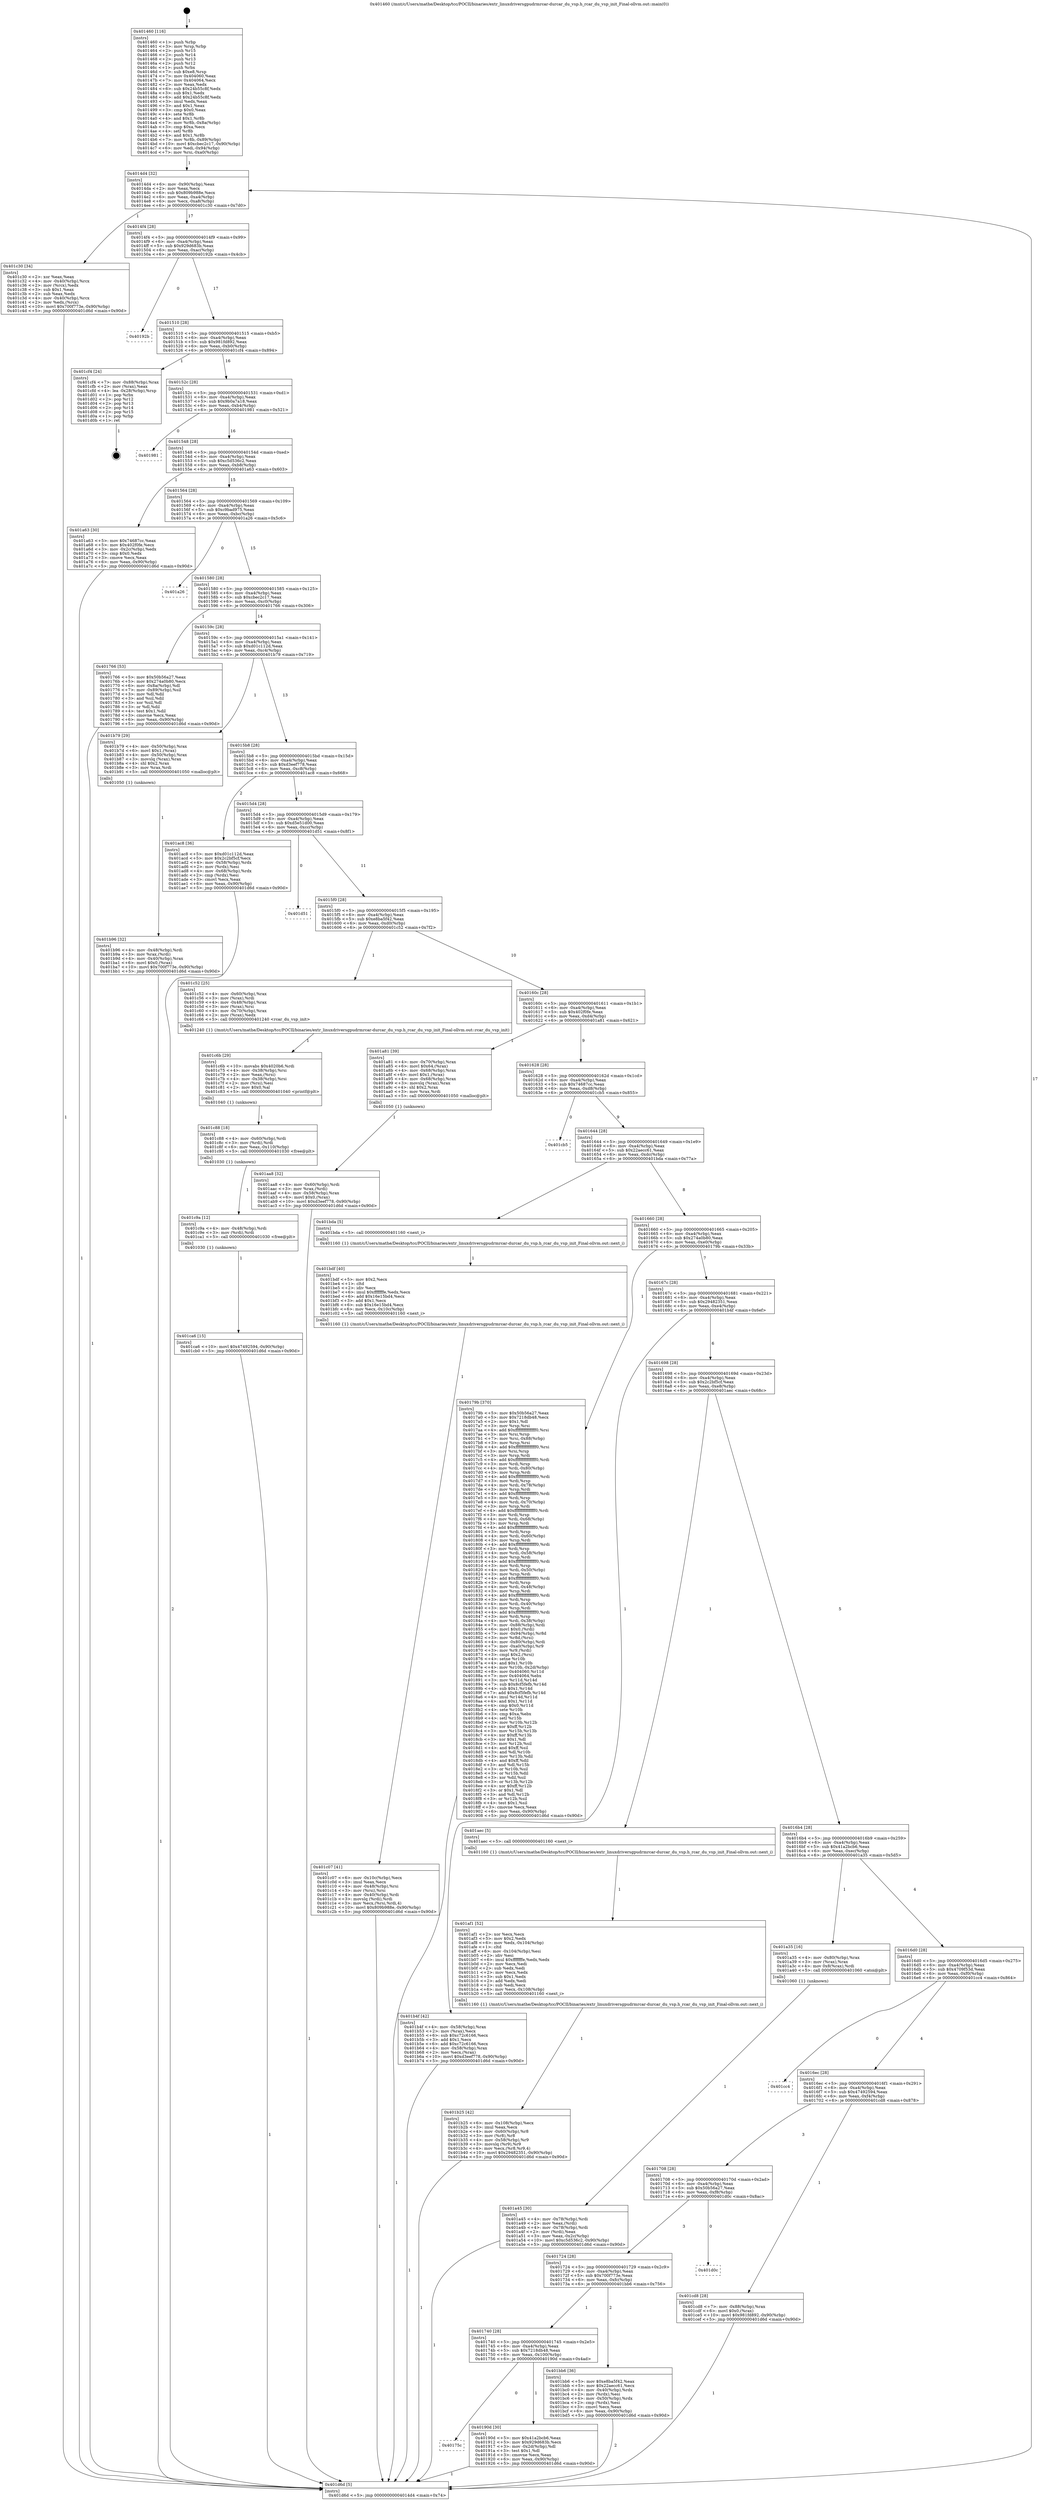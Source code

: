 digraph "0x401460" {
  label = "0x401460 (/mnt/c/Users/mathe/Desktop/tcc/POCII/binaries/extr_linuxdriversgpudrmrcar-durcar_du_vsp.h_rcar_du_vsp_init_Final-ollvm.out::main(0))"
  labelloc = "t"
  node[shape=record]

  Entry [label="",width=0.3,height=0.3,shape=circle,fillcolor=black,style=filled]
  "0x4014d4" [label="{
     0x4014d4 [32]\l
     | [instrs]\l
     &nbsp;&nbsp;0x4014d4 \<+6\>: mov -0x90(%rbp),%eax\l
     &nbsp;&nbsp;0x4014da \<+2\>: mov %eax,%ecx\l
     &nbsp;&nbsp;0x4014dc \<+6\>: sub $0x809b988e,%ecx\l
     &nbsp;&nbsp;0x4014e2 \<+6\>: mov %eax,-0xa4(%rbp)\l
     &nbsp;&nbsp;0x4014e8 \<+6\>: mov %ecx,-0xa8(%rbp)\l
     &nbsp;&nbsp;0x4014ee \<+6\>: je 0000000000401c30 \<main+0x7d0\>\l
  }"]
  "0x401c30" [label="{
     0x401c30 [34]\l
     | [instrs]\l
     &nbsp;&nbsp;0x401c30 \<+2\>: xor %eax,%eax\l
     &nbsp;&nbsp;0x401c32 \<+4\>: mov -0x40(%rbp),%rcx\l
     &nbsp;&nbsp;0x401c36 \<+2\>: mov (%rcx),%edx\l
     &nbsp;&nbsp;0x401c38 \<+3\>: sub $0x1,%eax\l
     &nbsp;&nbsp;0x401c3b \<+2\>: sub %eax,%edx\l
     &nbsp;&nbsp;0x401c3d \<+4\>: mov -0x40(%rbp),%rcx\l
     &nbsp;&nbsp;0x401c41 \<+2\>: mov %edx,(%rcx)\l
     &nbsp;&nbsp;0x401c43 \<+10\>: movl $0x700f773e,-0x90(%rbp)\l
     &nbsp;&nbsp;0x401c4d \<+5\>: jmp 0000000000401d6d \<main+0x90d\>\l
  }"]
  "0x4014f4" [label="{
     0x4014f4 [28]\l
     | [instrs]\l
     &nbsp;&nbsp;0x4014f4 \<+5\>: jmp 00000000004014f9 \<main+0x99\>\l
     &nbsp;&nbsp;0x4014f9 \<+6\>: mov -0xa4(%rbp),%eax\l
     &nbsp;&nbsp;0x4014ff \<+5\>: sub $0x929d683b,%eax\l
     &nbsp;&nbsp;0x401504 \<+6\>: mov %eax,-0xac(%rbp)\l
     &nbsp;&nbsp;0x40150a \<+6\>: je 000000000040192b \<main+0x4cb\>\l
  }"]
  Exit [label="",width=0.3,height=0.3,shape=circle,fillcolor=black,style=filled,peripheries=2]
  "0x40192b" [label="{
     0x40192b\l
  }", style=dashed]
  "0x401510" [label="{
     0x401510 [28]\l
     | [instrs]\l
     &nbsp;&nbsp;0x401510 \<+5\>: jmp 0000000000401515 \<main+0xb5\>\l
     &nbsp;&nbsp;0x401515 \<+6\>: mov -0xa4(%rbp),%eax\l
     &nbsp;&nbsp;0x40151b \<+5\>: sub $0x981fd892,%eax\l
     &nbsp;&nbsp;0x401520 \<+6\>: mov %eax,-0xb0(%rbp)\l
     &nbsp;&nbsp;0x401526 \<+6\>: je 0000000000401cf4 \<main+0x894\>\l
  }"]
  "0x401ca6" [label="{
     0x401ca6 [15]\l
     | [instrs]\l
     &nbsp;&nbsp;0x401ca6 \<+10\>: movl $0x47492594,-0x90(%rbp)\l
     &nbsp;&nbsp;0x401cb0 \<+5\>: jmp 0000000000401d6d \<main+0x90d\>\l
  }"]
  "0x401cf4" [label="{
     0x401cf4 [24]\l
     | [instrs]\l
     &nbsp;&nbsp;0x401cf4 \<+7\>: mov -0x88(%rbp),%rax\l
     &nbsp;&nbsp;0x401cfb \<+2\>: mov (%rax),%eax\l
     &nbsp;&nbsp;0x401cfd \<+4\>: lea -0x28(%rbp),%rsp\l
     &nbsp;&nbsp;0x401d01 \<+1\>: pop %rbx\l
     &nbsp;&nbsp;0x401d02 \<+2\>: pop %r12\l
     &nbsp;&nbsp;0x401d04 \<+2\>: pop %r13\l
     &nbsp;&nbsp;0x401d06 \<+2\>: pop %r14\l
     &nbsp;&nbsp;0x401d08 \<+2\>: pop %r15\l
     &nbsp;&nbsp;0x401d0a \<+1\>: pop %rbp\l
     &nbsp;&nbsp;0x401d0b \<+1\>: ret\l
  }"]
  "0x40152c" [label="{
     0x40152c [28]\l
     | [instrs]\l
     &nbsp;&nbsp;0x40152c \<+5\>: jmp 0000000000401531 \<main+0xd1\>\l
     &nbsp;&nbsp;0x401531 \<+6\>: mov -0xa4(%rbp),%eax\l
     &nbsp;&nbsp;0x401537 \<+5\>: sub $0x9b0a7a18,%eax\l
     &nbsp;&nbsp;0x40153c \<+6\>: mov %eax,-0xb4(%rbp)\l
     &nbsp;&nbsp;0x401542 \<+6\>: je 0000000000401981 \<main+0x521\>\l
  }"]
  "0x401c9a" [label="{
     0x401c9a [12]\l
     | [instrs]\l
     &nbsp;&nbsp;0x401c9a \<+4\>: mov -0x48(%rbp),%rdi\l
     &nbsp;&nbsp;0x401c9e \<+3\>: mov (%rdi),%rdi\l
     &nbsp;&nbsp;0x401ca1 \<+5\>: call 0000000000401030 \<free@plt\>\l
     | [calls]\l
     &nbsp;&nbsp;0x401030 \{1\} (unknown)\l
  }"]
  "0x401981" [label="{
     0x401981\l
  }", style=dashed]
  "0x401548" [label="{
     0x401548 [28]\l
     | [instrs]\l
     &nbsp;&nbsp;0x401548 \<+5\>: jmp 000000000040154d \<main+0xed\>\l
     &nbsp;&nbsp;0x40154d \<+6\>: mov -0xa4(%rbp),%eax\l
     &nbsp;&nbsp;0x401553 \<+5\>: sub $0xc5d536c2,%eax\l
     &nbsp;&nbsp;0x401558 \<+6\>: mov %eax,-0xb8(%rbp)\l
     &nbsp;&nbsp;0x40155e \<+6\>: je 0000000000401a63 \<main+0x603\>\l
  }"]
  "0x401c88" [label="{
     0x401c88 [18]\l
     | [instrs]\l
     &nbsp;&nbsp;0x401c88 \<+4\>: mov -0x60(%rbp),%rdi\l
     &nbsp;&nbsp;0x401c8c \<+3\>: mov (%rdi),%rdi\l
     &nbsp;&nbsp;0x401c8f \<+6\>: mov %eax,-0x110(%rbp)\l
     &nbsp;&nbsp;0x401c95 \<+5\>: call 0000000000401030 \<free@plt\>\l
     | [calls]\l
     &nbsp;&nbsp;0x401030 \{1\} (unknown)\l
  }"]
  "0x401a63" [label="{
     0x401a63 [30]\l
     | [instrs]\l
     &nbsp;&nbsp;0x401a63 \<+5\>: mov $0x74687cc,%eax\l
     &nbsp;&nbsp;0x401a68 \<+5\>: mov $0x402f0fe,%ecx\l
     &nbsp;&nbsp;0x401a6d \<+3\>: mov -0x2c(%rbp),%edx\l
     &nbsp;&nbsp;0x401a70 \<+3\>: cmp $0x0,%edx\l
     &nbsp;&nbsp;0x401a73 \<+3\>: cmove %ecx,%eax\l
     &nbsp;&nbsp;0x401a76 \<+6\>: mov %eax,-0x90(%rbp)\l
     &nbsp;&nbsp;0x401a7c \<+5\>: jmp 0000000000401d6d \<main+0x90d\>\l
  }"]
  "0x401564" [label="{
     0x401564 [28]\l
     | [instrs]\l
     &nbsp;&nbsp;0x401564 \<+5\>: jmp 0000000000401569 \<main+0x109\>\l
     &nbsp;&nbsp;0x401569 \<+6\>: mov -0xa4(%rbp),%eax\l
     &nbsp;&nbsp;0x40156f \<+5\>: sub $0xc9bad975,%eax\l
     &nbsp;&nbsp;0x401574 \<+6\>: mov %eax,-0xbc(%rbp)\l
     &nbsp;&nbsp;0x40157a \<+6\>: je 0000000000401a26 \<main+0x5c6\>\l
  }"]
  "0x401c6b" [label="{
     0x401c6b [29]\l
     | [instrs]\l
     &nbsp;&nbsp;0x401c6b \<+10\>: movabs $0x4020b6,%rdi\l
     &nbsp;&nbsp;0x401c75 \<+4\>: mov -0x38(%rbp),%rsi\l
     &nbsp;&nbsp;0x401c79 \<+2\>: mov %eax,(%rsi)\l
     &nbsp;&nbsp;0x401c7b \<+4\>: mov -0x38(%rbp),%rsi\l
     &nbsp;&nbsp;0x401c7f \<+2\>: mov (%rsi),%esi\l
     &nbsp;&nbsp;0x401c81 \<+2\>: mov $0x0,%al\l
     &nbsp;&nbsp;0x401c83 \<+5\>: call 0000000000401040 \<printf@plt\>\l
     | [calls]\l
     &nbsp;&nbsp;0x401040 \{1\} (unknown)\l
  }"]
  "0x401a26" [label="{
     0x401a26\l
  }", style=dashed]
  "0x401580" [label="{
     0x401580 [28]\l
     | [instrs]\l
     &nbsp;&nbsp;0x401580 \<+5\>: jmp 0000000000401585 \<main+0x125\>\l
     &nbsp;&nbsp;0x401585 \<+6\>: mov -0xa4(%rbp),%eax\l
     &nbsp;&nbsp;0x40158b \<+5\>: sub $0xcbec2c17,%eax\l
     &nbsp;&nbsp;0x401590 \<+6\>: mov %eax,-0xc0(%rbp)\l
     &nbsp;&nbsp;0x401596 \<+6\>: je 0000000000401766 \<main+0x306\>\l
  }"]
  "0x401c07" [label="{
     0x401c07 [41]\l
     | [instrs]\l
     &nbsp;&nbsp;0x401c07 \<+6\>: mov -0x10c(%rbp),%ecx\l
     &nbsp;&nbsp;0x401c0d \<+3\>: imul %eax,%ecx\l
     &nbsp;&nbsp;0x401c10 \<+4\>: mov -0x48(%rbp),%rsi\l
     &nbsp;&nbsp;0x401c14 \<+3\>: mov (%rsi),%rsi\l
     &nbsp;&nbsp;0x401c17 \<+4\>: mov -0x40(%rbp),%rdi\l
     &nbsp;&nbsp;0x401c1b \<+3\>: movslq (%rdi),%rdi\l
     &nbsp;&nbsp;0x401c1e \<+3\>: mov %ecx,(%rsi,%rdi,4)\l
     &nbsp;&nbsp;0x401c21 \<+10\>: movl $0x809b988e,-0x90(%rbp)\l
     &nbsp;&nbsp;0x401c2b \<+5\>: jmp 0000000000401d6d \<main+0x90d\>\l
  }"]
  "0x401766" [label="{
     0x401766 [53]\l
     | [instrs]\l
     &nbsp;&nbsp;0x401766 \<+5\>: mov $0x50b56a27,%eax\l
     &nbsp;&nbsp;0x40176b \<+5\>: mov $0x274a0b80,%ecx\l
     &nbsp;&nbsp;0x401770 \<+6\>: mov -0x8a(%rbp),%dl\l
     &nbsp;&nbsp;0x401776 \<+7\>: mov -0x89(%rbp),%sil\l
     &nbsp;&nbsp;0x40177d \<+3\>: mov %dl,%dil\l
     &nbsp;&nbsp;0x401780 \<+3\>: and %sil,%dil\l
     &nbsp;&nbsp;0x401783 \<+3\>: xor %sil,%dl\l
     &nbsp;&nbsp;0x401786 \<+3\>: or %dl,%dil\l
     &nbsp;&nbsp;0x401789 \<+4\>: test $0x1,%dil\l
     &nbsp;&nbsp;0x40178d \<+3\>: cmovne %ecx,%eax\l
     &nbsp;&nbsp;0x401790 \<+6\>: mov %eax,-0x90(%rbp)\l
     &nbsp;&nbsp;0x401796 \<+5\>: jmp 0000000000401d6d \<main+0x90d\>\l
  }"]
  "0x40159c" [label="{
     0x40159c [28]\l
     | [instrs]\l
     &nbsp;&nbsp;0x40159c \<+5\>: jmp 00000000004015a1 \<main+0x141\>\l
     &nbsp;&nbsp;0x4015a1 \<+6\>: mov -0xa4(%rbp),%eax\l
     &nbsp;&nbsp;0x4015a7 \<+5\>: sub $0xd01c112d,%eax\l
     &nbsp;&nbsp;0x4015ac \<+6\>: mov %eax,-0xc4(%rbp)\l
     &nbsp;&nbsp;0x4015b2 \<+6\>: je 0000000000401b79 \<main+0x719\>\l
  }"]
  "0x401d6d" [label="{
     0x401d6d [5]\l
     | [instrs]\l
     &nbsp;&nbsp;0x401d6d \<+5\>: jmp 00000000004014d4 \<main+0x74\>\l
  }"]
  "0x401460" [label="{
     0x401460 [116]\l
     | [instrs]\l
     &nbsp;&nbsp;0x401460 \<+1\>: push %rbp\l
     &nbsp;&nbsp;0x401461 \<+3\>: mov %rsp,%rbp\l
     &nbsp;&nbsp;0x401464 \<+2\>: push %r15\l
     &nbsp;&nbsp;0x401466 \<+2\>: push %r14\l
     &nbsp;&nbsp;0x401468 \<+2\>: push %r13\l
     &nbsp;&nbsp;0x40146a \<+2\>: push %r12\l
     &nbsp;&nbsp;0x40146c \<+1\>: push %rbx\l
     &nbsp;&nbsp;0x40146d \<+7\>: sub $0xe8,%rsp\l
     &nbsp;&nbsp;0x401474 \<+7\>: mov 0x404060,%eax\l
     &nbsp;&nbsp;0x40147b \<+7\>: mov 0x404064,%ecx\l
     &nbsp;&nbsp;0x401482 \<+2\>: mov %eax,%edx\l
     &nbsp;&nbsp;0x401484 \<+6\>: sub $0x24b55c8f,%edx\l
     &nbsp;&nbsp;0x40148a \<+3\>: sub $0x1,%edx\l
     &nbsp;&nbsp;0x40148d \<+6\>: add $0x24b55c8f,%edx\l
     &nbsp;&nbsp;0x401493 \<+3\>: imul %edx,%eax\l
     &nbsp;&nbsp;0x401496 \<+3\>: and $0x1,%eax\l
     &nbsp;&nbsp;0x401499 \<+3\>: cmp $0x0,%eax\l
     &nbsp;&nbsp;0x40149c \<+4\>: sete %r8b\l
     &nbsp;&nbsp;0x4014a0 \<+4\>: and $0x1,%r8b\l
     &nbsp;&nbsp;0x4014a4 \<+7\>: mov %r8b,-0x8a(%rbp)\l
     &nbsp;&nbsp;0x4014ab \<+3\>: cmp $0xa,%ecx\l
     &nbsp;&nbsp;0x4014ae \<+4\>: setl %r8b\l
     &nbsp;&nbsp;0x4014b2 \<+4\>: and $0x1,%r8b\l
     &nbsp;&nbsp;0x4014b6 \<+7\>: mov %r8b,-0x89(%rbp)\l
     &nbsp;&nbsp;0x4014bd \<+10\>: movl $0xcbec2c17,-0x90(%rbp)\l
     &nbsp;&nbsp;0x4014c7 \<+6\>: mov %edi,-0x94(%rbp)\l
     &nbsp;&nbsp;0x4014cd \<+7\>: mov %rsi,-0xa0(%rbp)\l
  }"]
  "0x401bdf" [label="{
     0x401bdf [40]\l
     | [instrs]\l
     &nbsp;&nbsp;0x401bdf \<+5\>: mov $0x2,%ecx\l
     &nbsp;&nbsp;0x401be4 \<+1\>: cltd\l
     &nbsp;&nbsp;0x401be5 \<+2\>: idiv %ecx\l
     &nbsp;&nbsp;0x401be7 \<+6\>: imul $0xfffffffe,%edx,%ecx\l
     &nbsp;&nbsp;0x401bed \<+6\>: add $0x16e15bd4,%ecx\l
     &nbsp;&nbsp;0x401bf3 \<+3\>: add $0x1,%ecx\l
     &nbsp;&nbsp;0x401bf6 \<+6\>: sub $0x16e15bd4,%ecx\l
     &nbsp;&nbsp;0x401bfc \<+6\>: mov %ecx,-0x10c(%rbp)\l
     &nbsp;&nbsp;0x401c02 \<+5\>: call 0000000000401160 \<next_i\>\l
     | [calls]\l
     &nbsp;&nbsp;0x401160 \{1\} (/mnt/c/Users/mathe/Desktop/tcc/POCII/binaries/extr_linuxdriversgpudrmrcar-durcar_du_vsp.h_rcar_du_vsp_init_Final-ollvm.out::next_i)\l
  }"]
  "0x401b79" [label="{
     0x401b79 [29]\l
     | [instrs]\l
     &nbsp;&nbsp;0x401b79 \<+4\>: mov -0x50(%rbp),%rax\l
     &nbsp;&nbsp;0x401b7d \<+6\>: movl $0x1,(%rax)\l
     &nbsp;&nbsp;0x401b83 \<+4\>: mov -0x50(%rbp),%rax\l
     &nbsp;&nbsp;0x401b87 \<+3\>: movslq (%rax),%rax\l
     &nbsp;&nbsp;0x401b8a \<+4\>: shl $0x2,%rax\l
     &nbsp;&nbsp;0x401b8e \<+3\>: mov %rax,%rdi\l
     &nbsp;&nbsp;0x401b91 \<+5\>: call 0000000000401050 \<malloc@plt\>\l
     | [calls]\l
     &nbsp;&nbsp;0x401050 \{1\} (unknown)\l
  }"]
  "0x4015b8" [label="{
     0x4015b8 [28]\l
     | [instrs]\l
     &nbsp;&nbsp;0x4015b8 \<+5\>: jmp 00000000004015bd \<main+0x15d\>\l
     &nbsp;&nbsp;0x4015bd \<+6\>: mov -0xa4(%rbp),%eax\l
     &nbsp;&nbsp;0x4015c3 \<+5\>: sub $0xd3eef778,%eax\l
     &nbsp;&nbsp;0x4015c8 \<+6\>: mov %eax,-0xc8(%rbp)\l
     &nbsp;&nbsp;0x4015ce \<+6\>: je 0000000000401ac8 \<main+0x668\>\l
  }"]
  "0x401b96" [label="{
     0x401b96 [32]\l
     | [instrs]\l
     &nbsp;&nbsp;0x401b96 \<+4\>: mov -0x48(%rbp),%rdi\l
     &nbsp;&nbsp;0x401b9a \<+3\>: mov %rax,(%rdi)\l
     &nbsp;&nbsp;0x401b9d \<+4\>: mov -0x40(%rbp),%rax\l
     &nbsp;&nbsp;0x401ba1 \<+6\>: movl $0x0,(%rax)\l
     &nbsp;&nbsp;0x401ba7 \<+10\>: movl $0x700f773e,-0x90(%rbp)\l
     &nbsp;&nbsp;0x401bb1 \<+5\>: jmp 0000000000401d6d \<main+0x90d\>\l
  }"]
  "0x401ac8" [label="{
     0x401ac8 [36]\l
     | [instrs]\l
     &nbsp;&nbsp;0x401ac8 \<+5\>: mov $0xd01c112d,%eax\l
     &nbsp;&nbsp;0x401acd \<+5\>: mov $0x2c2bf5cf,%ecx\l
     &nbsp;&nbsp;0x401ad2 \<+4\>: mov -0x58(%rbp),%rdx\l
     &nbsp;&nbsp;0x401ad6 \<+2\>: mov (%rdx),%esi\l
     &nbsp;&nbsp;0x401ad8 \<+4\>: mov -0x68(%rbp),%rdx\l
     &nbsp;&nbsp;0x401adc \<+2\>: cmp (%rdx),%esi\l
     &nbsp;&nbsp;0x401ade \<+3\>: cmovl %ecx,%eax\l
     &nbsp;&nbsp;0x401ae1 \<+6\>: mov %eax,-0x90(%rbp)\l
     &nbsp;&nbsp;0x401ae7 \<+5\>: jmp 0000000000401d6d \<main+0x90d\>\l
  }"]
  "0x4015d4" [label="{
     0x4015d4 [28]\l
     | [instrs]\l
     &nbsp;&nbsp;0x4015d4 \<+5\>: jmp 00000000004015d9 \<main+0x179\>\l
     &nbsp;&nbsp;0x4015d9 \<+6\>: mov -0xa4(%rbp),%eax\l
     &nbsp;&nbsp;0x4015df \<+5\>: sub $0xd5e51d00,%eax\l
     &nbsp;&nbsp;0x4015e4 \<+6\>: mov %eax,-0xcc(%rbp)\l
     &nbsp;&nbsp;0x4015ea \<+6\>: je 0000000000401d51 \<main+0x8f1\>\l
  }"]
  "0x401b25" [label="{
     0x401b25 [42]\l
     | [instrs]\l
     &nbsp;&nbsp;0x401b25 \<+6\>: mov -0x108(%rbp),%ecx\l
     &nbsp;&nbsp;0x401b2b \<+3\>: imul %eax,%ecx\l
     &nbsp;&nbsp;0x401b2e \<+4\>: mov -0x60(%rbp),%r8\l
     &nbsp;&nbsp;0x401b32 \<+3\>: mov (%r8),%r8\l
     &nbsp;&nbsp;0x401b35 \<+4\>: mov -0x58(%rbp),%r9\l
     &nbsp;&nbsp;0x401b39 \<+3\>: movslq (%r9),%r9\l
     &nbsp;&nbsp;0x401b3c \<+4\>: mov %ecx,(%r8,%r9,4)\l
     &nbsp;&nbsp;0x401b40 \<+10\>: movl $0x29482351,-0x90(%rbp)\l
     &nbsp;&nbsp;0x401b4a \<+5\>: jmp 0000000000401d6d \<main+0x90d\>\l
  }"]
  "0x401d51" [label="{
     0x401d51\l
  }", style=dashed]
  "0x4015f0" [label="{
     0x4015f0 [28]\l
     | [instrs]\l
     &nbsp;&nbsp;0x4015f0 \<+5\>: jmp 00000000004015f5 \<main+0x195\>\l
     &nbsp;&nbsp;0x4015f5 \<+6\>: mov -0xa4(%rbp),%eax\l
     &nbsp;&nbsp;0x4015fb \<+5\>: sub $0xe8ba5f42,%eax\l
     &nbsp;&nbsp;0x401600 \<+6\>: mov %eax,-0xd0(%rbp)\l
     &nbsp;&nbsp;0x401606 \<+6\>: je 0000000000401c52 \<main+0x7f2\>\l
  }"]
  "0x401af1" [label="{
     0x401af1 [52]\l
     | [instrs]\l
     &nbsp;&nbsp;0x401af1 \<+2\>: xor %ecx,%ecx\l
     &nbsp;&nbsp;0x401af3 \<+5\>: mov $0x2,%edx\l
     &nbsp;&nbsp;0x401af8 \<+6\>: mov %edx,-0x104(%rbp)\l
     &nbsp;&nbsp;0x401afe \<+1\>: cltd\l
     &nbsp;&nbsp;0x401aff \<+6\>: mov -0x104(%rbp),%esi\l
     &nbsp;&nbsp;0x401b05 \<+2\>: idiv %esi\l
     &nbsp;&nbsp;0x401b07 \<+6\>: imul $0xfffffffe,%edx,%edx\l
     &nbsp;&nbsp;0x401b0d \<+2\>: mov %ecx,%edi\l
     &nbsp;&nbsp;0x401b0f \<+2\>: sub %edx,%edi\l
     &nbsp;&nbsp;0x401b11 \<+2\>: mov %ecx,%edx\l
     &nbsp;&nbsp;0x401b13 \<+3\>: sub $0x1,%edx\l
     &nbsp;&nbsp;0x401b16 \<+2\>: add %edx,%edi\l
     &nbsp;&nbsp;0x401b18 \<+2\>: sub %edi,%ecx\l
     &nbsp;&nbsp;0x401b1a \<+6\>: mov %ecx,-0x108(%rbp)\l
     &nbsp;&nbsp;0x401b20 \<+5\>: call 0000000000401160 \<next_i\>\l
     | [calls]\l
     &nbsp;&nbsp;0x401160 \{1\} (/mnt/c/Users/mathe/Desktop/tcc/POCII/binaries/extr_linuxdriversgpudrmrcar-durcar_du_vsp.h_rcar_du_vsp_init_Final-ollvm.out::next_i)\l
  }"]
  "0x401c52" [label="{
     0x401c52 [25]\l
     | [instrs]\l
     &nbsp;&nbsp;0x401c52 \<+4\>: mov -0x60(%rbp),%rax\l
     &nbsp;&nbsp;0x401c56 \<+3\>: mov (%rax),%rdi\l
     &nbsp;&nbsp;0x401c59 \<+4\>: mov -0x48(%rbp),%rax\l
     &nbsp;&nbsp;0x401c5d \<+3\>: mov (%rax),%rsi\l
     &nbsp;&nbsp;0x401c60 \<+4\>: mov -0x70(%rbp),%rax\l
     &nbsp;&nbsp;0x401c64 \<+2\>: mov (%rax),%edx\l
     &nbsp;&nbsp;0x401c66 \<+5\>: call 0000000000401240 \<rcar_du_vsp_init\>\l
     | [calls]\l
     &nbsp;&nbsp;0x401240 \{1\} (/mnt/c/Users/mathe/Desktop/tcc/POCII/binaries/extr_linuxdriversgpudrmrcar-durcar_du_vsp.h_rcar_du_vsp_init_Final-ollvm.out::rcar_du_vsp_init)\l
  }"]
  "0x40160c" [label="{
     0x40160c [28]\l
     | [instrs]\l
     &nbsp;&nbsp;0x40160c \<+5\>: jmp 0000000000401611 \<main+0x1b1\>\l
     &nbsp;&nbsp;0x401611 \<+6\>: mov -0xa4(%rbp),%eax\l
     &nbsp;&nbsp;0x401617 \<+5\>: sub $0x402f0fe,%eax\l
     &nbsp;&nbsp;0x40161c \<+6\>: mov %eax,-0xd4(%rbp)\l
     &nbsp;&nbsp;0x401622 \<+6\>: je 0000000000401a81 \<main+0x621\>\l
  }"]
  "0x401aa8" [label="{
     0x401aa8 [32]\l
     | [instrs]\l
     &nbsp;&nbsp;0x401aa8 \<+4\>: mov -0x60(%rbp),%rdi\l
     &nbsp;&nbsp;0x401aac \<+3\>: mov %rax,(%rdi)\l
     &nbsp;&nbsp;0x401aaf \<+4\>: mov -0x58(%rbp),%rax\l
     &nbsp;&nbsp;0x401ab3 \<+6\>: movl $0x0,(%rax)\l
     &nbsp;&nbsp;0x401ab9 \<+10\>: movl $0xd3eef778,-0x90(%rbp)\l
     &nbsp;&nbsp;0x401ac3 \<+5\>: jmp 0000000000401d6d \<main+0x90d\>\l
  }"]
  "0x401a81" [label="{
     0x401a81 [39]\l
     | [instrs]\l
     &nbsp;&nbsp;0x401a81 \<+4\>: mov -0x70(%rbp),%rax\l
     &nbsp;&nbsp;0x401a85 \<+6\>: movl $0x64,(%rax)\l
     &nbsp;&nbsp;0x401a8b \<+4\>: mov -0x68(%rbp),%rax\l
     &nbsp;&nbsp;0x401a8f \<+6\>: movl $0x1,(%rax)\l
     &nbsp;&nbsp;0x401a95 \<+4\>: mov -0x68(%rbp),%rax\l
     &nbsp;&nbsp;0x401a99 \<+3\>: movslq (%rax),%rax\l
     &nbsp;&nbsp;0x401a9c \<+4\>: shl $0x2,%rax\l
     &nbsp;&nbsp;0x401aa0 \<+3\>: mov %rax,%rdi\l
     &nbsp;&nbsp;0x401aa3 \<+5\>: call 0000000000401050 \<malloc@plt\>\l
     | [calls]\l
     &nbsp;&nbsp;0x401050 \{1\} (unknown)\l
  }"]
  "0x401628" [label="{
     0x401628 [28]\l
     | [instrs]\l
     &nbsp;&nbsp;0x401628 \<+5\>: jmp 000000000040162d \<main+0x1cd\>\l
     &nbsp;&nbsp;0x40162d \<+6\>: mov -0xa4(%rbp),%eax\l
     &nbsp;&nbsp;0x401633 \<+5\>: sub $0x74687cc,%eax\l
     &nbsp;&nbsp;0x401638 \<+6\>: mov %eax,-0xd8(%rbp)\l
     &nbsp;&nbsp;0x40163e \<+6\>: je 0000000000401cb5 \<main+0x855\>\l
  }"]
  "0x401a45" [label="{
     0x401a45 [30]\l
     | [instrs]\l
     &nbsp;&nbsp;0x401a45 \<+4\>: mov -0x78(%rbp),%rdi\l
     &nbsp;&nbsp;0x401a49 \<+2\>: mov %eax,(%rdi)\l
     &nbsp;&nbsp;0x401a4b \<+4\>: mov -0x78(%rbp),%rdi\l
     &nbsp;&nbsp;0x401a4f \<+2\>: mov (%rdi),%eax\l
     &nbsp;&nbsp;0x401a51 \<+3\>: mov %eax,-0x2c(%rbp)\l
     &nbsp;&nbsp;0x401a54 \<+10\>: movl $0xc5d536c2,-0x90(%rbp)\l
     &nbsp;&nbsp;0x401a5e \<+5\>: jmp 0000000000401d6d \<main+0x90d\>\l
  }"]
  "0x401cb5" [label="{
     0x401cb5\l
  }", style=dashed]
  "0x401644" [label="{
     0x401644 [28]\l
     | [instrs]\l
     &nbsp;&nbsp;0x401644 \<+5\>: jmp 0000000000401649 \<main+0x1e9\>\l
     &nbsp;&nbsp;0x401649 \<+6\>: mov -0xa4(%rbp),%eax\l
     &nbsp;&nbsp;0x40164f \<+5\>: sub $0x22aecc61,%eax\l
     &nbsp;&nbsp;0x401654 \<+6\>: mov %eax,-0xdc(%rbp)\l
     &nbsp;&nbsp;0x40165a \<+6\>: je 0000000000401bda \<main+0x77a\>\l
  }"]
  "0x40175c" [label="{
     0x40175c\l
  }", style=dashed]
  "0x401bda" [label="{
     0x401bda [5]\l
     | [instrs]\l
     &nbsp;&nbsp;0x401bda \<+5\>: call 0000000000401160 \<next_i\>\l
     | [calls]\l
     &nbsp;&nbsp;0x401160 \{1\} (/mnt/c/Users/mathe/Desktop/tcc/POCII/binaries/extr_linuxdriversgpudrmrcar-durcar_du_vsp.h_rcar_du_vsp_init_Final-ollvm.out::next_i)\l
  }"]
  "0x401660" [label="{
     0x401660 [28]\l
     | [instrs]\l
     &nbsp;&nbsp;0x401660 \<+5\>: jmp 0000000000401665 \<main+0x205\>\l
     &nbsp;&nbsp;0x401665 \<+6\>: mov -0xa4(%rbp),%eax\l
     &nbsp;&nbsp;0x40166b \<+5\>: sub $0x274a0b80,%eax\l
     &nbsp;&nbsp;0x401670 \<+6\>: mov %eax,-0xe0(%rbp)\l
     &nbsp;&nbsp;0x401676 \<+6\>: je 000000000040179b \<main+0x33b\>\l
  }"]
  "0x40190d" [label="{
     0x40190d [30]\l
     | [instrs]\l
     &nbsp;&nbsp;0x40190d \<+5\>: mov $0x41a2bcb6,%eax\l
     &nbsp;&nbsp;0x401912 \<+5\>: mov $0x929d683b,%ecx\l
     &nbsp;&nbsp;0x401917 \<+3\>: mov -0x2d(%rbp),%dl\l
     &nbsp;&nbsp;0x40191a \<+3\>: test $0x1,%dl\l
     &nbsp;&nbsp;0x40191d \<+3\>: cmovne %ecx,%eax\l
     &nbsp;&nbsp;0x401920 \<+6\>: mov %eax,-0x90(%rbp)\l
     &nbsp;&nbsp;0x401926 \<+5\>: jmp 0000000000401d6d \<main+0x90d\>\l
  }"]
  "0x40179b" [label="{
     0x40179b [370]\l
     | [instrs]\l
     &nbsp;&nbsp;0x40179b \<+5\>: mov $0x50b56a27,%eax\l
     &nbsp;&nbsp;0x4017a0 \<+5\>: mov $0x7218db48,%ecx\l
     &nbsp;&nbsp;0x4017a5 \<+2\>: mov $0x1,%dl\l
     &nbsp;&nbsp;0x4017a7 \<+3\>: mov %rsp,%rsi\l
     &nbsp;&nbsp;0x4017aa \<+4\>: add $0xfffffffffffffff0,%rsi\l
     &nbsp;&nbsp;0x4017ae \<+3\>: mov %rsi,%rsp\l
     &nbsp;&nbsp;0x4017b1 \<+7\>: mov %rsi,-0x88(%rbp)\l
     &nbsp;&nbsp;0x4017b8 \<+3\>: mov %rsp,%rsi\l
     &nbsp;&nbsp;0x4017bb \<+4\>: add $0xfffffffffffffff0,%rsi\l
     &nbsp;&nbsp;0x4017bf \<+3\>: mov %rsi,%rsp\l
     &nbsp;&nbsp;0x4017c2 \<+3\>: mov %rsp,%rdi\l
     &nbsp;&nbsp;0x4017c5 \<+4\>: add $0xfffffffffffffff0,%rdi\l
     &nbsp;&nbsp;0x4017c9 \<+3\>: mov %rdi,%rsp\l
     &nbsp;&nbsp;0x4017cc \<+4\>: mov %rdi,-0x80(%rbp)\l
     &nbsp;&nbsp;0x4017d0 \<+3\>: mov %rsp,%rdi\l
     &nbsp;&nbsp;0x4017d3 \<+4\>: add $0xfffffffffffffff0,%rdi\l
     &nbsp;&nbsp;0x4017d7 \<+3\>: mov %rdi,%rsp\l
     &nbsp;&nbsp;0x4017da \<+4\>: mov %rdi,-0x78(%rbp)\l
     &nbsp;&nbsp;0x4017de \<+3\>: mov %rsp,%rdi\l
     &nbsp;&nbsp;0x4017e1 \<+4\>: add $0xfffffffffffffff0,%rdi\l
     &nbsp;&nbsp;0x4017e5 \<+3\>: mov %rdi,%rsp\l
     &nbsp;&nbsp;0x4017e8 \<+4\>: mov %rdi,-0x70(%rbp)\l
     &nbsp;&nbsp;0x4017ec \<+3\>: mov %rsp,%rdi\l
     &nbsp;&nbsp;0x4017ef \<+4\>: add $0xfffffffffffffff0,%rdi\l
     &nbsp;&nbsp;0x4017f3 \<+3\>: mov %rdi,%rsp\l
     &nbsp;&nbsp;0x4017f6 \<+4\>: mov %rdi,-0x68(%rbp)\l
     &nbsp;&nbsp;0x4017fa \<+3\>: mov %rsp,%rdi\l
     &nbsp;&nbsp;0x4017fd \<+4\>: add $0xfffffffffffffff0,%rdi\l
     &nbsp;&nbsp;0x401801 \<+3\>: mov %rdi,%rsp\l
     &nbsp;&nbsp;0x401804 \<+4\>: mov %rdi,-0x60(%rbp)\l
     &nbsp;&nbsp;0x401808 \<+3\>: mov %rsp,%rdi\l
     &nbsp;&nbsp;0x40180b \<+4\>: add $0xfffffffffffffff0,%rdi\l
     &nbsp;&nbsp;0x40180f \<+3\>: mov %rdi,%rsp\l
     &nbsp;&nbsp;0x401812 \<+4\>: mov %rdi,-0x58(%rbp)\l
     &nbsp;&nbsp;0x401816 \<+3\>: mov %rsp,%rdi\l
     &nbsp;&nbsp;0x401819 \<+4\>: add $0xfffffffffffffff0,%rdi\l
     &nbsp;&nbsp;0x40181d \<+3\>: mov %rdi,%rsp\l
     &nbsp;&nbsp;0x401820 \<+4\>: mov %rdi,-0x50(%rbp)\l
     &nbsp;&nbsp;0x401824 \<+3\>: mov %rsp,%rdi\l
     &nbsp;&nbsp;0x401827 \<+4\>: add $0xfffffffffffffff0,%rdi\l
     &nbsp;&nbsp;0x40182b \<+3\>: mov %rdi,%rsp\l
     &nbsp;&nbsp;0x40182e \<+4\>: mov %rdi,-0x48(%rbp)\l
     &nbsp;&nbsp;0x401832 \<+3\>: mov %rsp,%rdi\l
     &nbsp;&nbsp;0x401835 \<+4\>: add $0xfffffffffffffff0,%rdi\l
     &nbsp;&nbsp;0x401839 \<+3\>: mov %rdi,%rsp\l
     &nbsp;&nbsp;0x40183c \<+4\>: mov %rdi,-0x40(%rbp)\l
     &nbsp;&nbsp;0x401840 \<+3\>: mov %rsp,%rdi\l
     &nbsp;&nbsp;0x401843 \<+4\>: add $0xfffffffffffffff0,%rdi\l
     &nbsp;&nbsp;0x401847 \<+3\>: mov %rdi,%rsp\l
     &nbsp;&nbsp;0x40184a \<+4\>: mov %rdi,-0x38(%rbp)\l
     &nbsp;&nbsp;0x40184e \<+7\>: mov -0x88(%rbp),%rdi\l
     &nbsp;&nbsp;0x401855 \<+6\>: movl $0x0,(%rdi)\l
     &nbsp;&nbsp;0x40185b \<+7\>: mov -0x94(%rbp),%r8d\l
     &nbsp;&nbsp;0x401862 \<+3\>: mov %r8d,(%rsi)\l
     &nbsp;&nbsp;0x401865 \<+4\>: mov -0x80(%rbp),%rdi\l
     &nbsp;&nbsp;0x401869 \<+7\>: mov -0xa0(%rbp),%r9\l
     &nbsp;&nbsp;0x401870 \<+3\>: mov %r9,(%rdi)\l
     &nbsp;&nbsp;0x401873 \<+3\>: cmpl $0x2,(%rsi)\l
     &nbsp;&nbsp;0x401876 \<+4\>: setne %r10b\l
     &nbsp;&nbsp;0x40187a \<+4\>: and $0x1,%r10b\l
     &nbsp;&nbsp;0x40187e \<+4\>: mov %r10b,-0x2d(%rbp)\l
     &nbsp;&nbsp;0x401882 \<+8\>: mov 0x404060,%r11d\l
     &nbsp;&nbsp;0x40188a \<+7\>: mov 0x404064,%ebx\l
     &nbsp;&nbsp;0x401891 \<+3\>: mov %r11d,%r14d\l
     &nbsp;&nbsp;0x401894 \<+7\>: sub $0x8cf5fefb,%r14d\l
     &nbsp;&nbsp;0x40189b \<+4\>: sub $0x1,%r14d\l
     &nbsp;&nbsp;0x40189f \<+7\>: add $0x8cf5fefb,%r14d\l
     &nbsp;&nbsp;0x4018a6 \<+4\>: imul %r14d,%r11d\l
     &nbsp;&nbsp;0x4018aa \<+4\>: and $0x1,%r11d\l
     &nbsp;&nbsp;0x4018ae \<+4\>: cmp $0x0,%r11d\l
     &nbsp;&nbsp;0x4018b2 \<+4\>: sete %r10b\l
     &nbsp;&nbsp;0x4018b6 \<+3\>: cmp $0xa,%ebx\l
     &nbsp;&nbsp;0x4018b9 \<+4\>: setl %r15b\l
     &nbsp;&nbsp;0x4018bd \<+3\>: mov %r10b,%r12b\l
     &nbsp;&nbsp;0x4018c0 \<+4\>: xor $0xff,%r12b\l
     &nbsp;&nbsp;0x4018c4 \<+3\>: mov %r15b,%r13b\l
     &nbsp;&nbsp;0x4018c7 \<+4\>: xor $0xff,%r13b\l
     &nbsp;&nbsp;0x4018cb \<+3\>: xor $0x1,%dl\l
     &nbsp;&nbsp;0x4018ce \<+3\>: mov %r12b,%sil\l
     &nbsp;&nbsp;0x4018d1 \<+4\>: and $0xff,%sil\l
     &nbsp;&nbsp;0x4018d5 \<+3\>: and %dl,%r10b\l
     &nbsp;&nbsp;0x4018d8 \<+3\>: mov %r13b,%dil\l
     &nbsp;&nbsp;0x4018db \<+4\>: and $0xff,%dil\l
     &nbsp;&nbsp;0x4018df \<+3\>: and %dl,%r15b\l
     &nbsp;&nbsp;0x4018e2 \<+3\>: or %r10b,%sil\l
     &nbsp;&nbsp;0x4018e5 \<+3\>: or %r15b,%dil\l
     &nbsp;&nbsp;0x4018e8 \<+3\>: xor %dil,%sil\l
     &nbsp;&nbsp;0x4018eb \<+3\>: or %r13b,%r12b\l
     &nbsp;&nbsp;0x4018ee \<+4\>: xor $0xff,%r12b\l
     &nbsp;&nbsp;0x4018f2 \<+3\>: or $0x1,%dl\l
     &nbsp;&nbsp;0x4018f5 \<+3\>: and %dl,%r12b\l
     &nbsp;&nbsp;0x4018f8 \<+3\>: or %r12b,%sil\l
     &nbsp;&nbsp;0x4018fb \<+4\>: test $0x1,%sil\l
     &nbsp;&nbsp;0x4018ff \<+3\>: cmovne %ecx,%eax\l
     &nbsp;&nbsp;0x401902 \<+6\>: mov %eax,-0x90(%rbp)\l
     &nbsp;&nbsp;0x401908 \<+5\>: jmp 0000000000401d6d \<main+0x90d\>\l
  }"]
  "0x40167c" [label="{
     0x40167c [28]\l
     | [instrs]\l
     &nbsp;&nbsp;0x40167c \<+5\>: jmp 0000000000401681 \<main+0x221\>\l
     &nbsp;&nbsp;0x401681 \<+6\>: mov -0xa4(%rbp),%eax\l
     &nbsp;&nbsp;0x401687 \<+5\>: sub $0x29482351,%eax\l
     &nbsp;&nbsp;0x40168c \<+6\>: mov %eax,-0xe4(%rbp)\l
     &nbsp;&nbsp;0x401692 \<+6\>: je 0000000000401b4f \<main+0x6ef\>\l
  }"]
  "0x401740" [label="{
     0x401740 [28]\l
     | [instrs]\l
     &nbsp;&nbsp;0x401740 \<+5\>: jmp 0000000000401745 \<main+0x2e5\>\l
     &nbsp;&nbsp;0x401745 \<+6\>: mov -0xa4(%rbp),%eax\l
     &nbsp;&nbsp;0x40174b \<+5\>: sub $0x7218db48,%eax\l
     &nbsp;&nbsp;0x401750 \<+6\>: mov %eax,-0x100(%rbp)\l
     &nbsp;&nbsp;0x401756 \<+6\>: je 000000000040190d \<main+0x4ad\>\l
  }"]
  "0x401bb6" [label="{
     0x401bb6 [36]\l
     | [instrs]\l
     &nbsp;&nbsp;0x401bb6 \<+5\>: mov $0xe8ba5f42,%eax\l
     &nbsp;&nbsp;0x401bbb \<+5\>: mov $0x22aecc61,%ecx\l
     &nbsp;&nbsp;0x401bc0 \<+4\>: mov -0x40(%rbp),%rdx\l
     &nbsp;&nbsp;0x401bc4 \<+2\>: mov (%rdx),%esi\l
     &nbsp;&nbsp;0x401bc6 \<+4\>: mov -0x50(%rbp),%rdx\l
     &nbsp;&nbsp;0x401bca \<+2\>: cmp (%rdx),%esi\l
     &nbsp;&nbsp;0x401bcc \<+3\>: cmovl %ecx,%eax\l
     &nbsp;&nbsp;0x401bcf \<+6\>: mov %eax,-0x90(%rbp)\l
     &nbsp;&nbsp;0x401bd5 \<+5\>: jmp 0000000000401d6d \<main+0x90d\>\l
  }"]
  "0x401b4f" [label="{
     0x401b4f [42]\l
     | [instrs]\l
     &nbsp;&nbsp;0x401b4f \<+4\>: mov -0x58(%rbp),%rax\l
     &nbsp;&nbsp;0x401b53 \<+2\>: mov (%rax),%ecx\l
     &nbsp;&nbsp;0x401b55 \<+6\>: sub $0xc72c6166,%ecx\l
     &nbsp;&nbsp;0x401b5b \<+3\>: add $0x1,%ecx\l
     &nbsp;&nbsp;0x401b5e \<+6\>: add $0xc72c6166,%ecx\l
     &nbsp;&nbsp;0x401b64 \<+4\>: mov -0x58(%rbp),%rax\l
     &nbsp;&nbsp;0x401b68 \<+2\>: mov %ecx,(%rax)\l
     &nbsp;&nbsp;0x401b6a \<+10\>: movl $0xd3eef778,-0x90(%rbp)\l
     &nbsp;&nbsp;0x401b74 \<+5\>: jmp 0000000000401d6d \<main+0x90d\>\l
  }"]
  "0x401698" [label="{
     0x401698 [28]\l
     | [instrs]\l
     &nbsp;&nbsp;0x401698 \<+5\>: jmp 000000000040169d \<main+0x23d\>\l
     &nbsp;&nbsp;0x40169d \<+6\>: mov -0xa4(%rbp),%eax\l
     &nbsp;&nbsp;0x4016a3 \<+5\>: sub $0x2c2bf5cf,%eax\l
     &nbsp;&nbsp;0x4016a8 \<+6\>: mov %eax,-0xe8(%rbp)\l
     &nbsp;&nbsp;0x4016ae \<+6\>: je 0000000000401aec \<main+0x68c\>\l
  }"]
  "0x401724" [label="{
     0x401724 [28]\l
     | [instrs]\l
     &nbsp;&nbsp;0x401724 \<+5\>: jmp 0000000000401729 \<main+0x2c9\>\l
     &nbsp;&nbsp;0x401729 \<+6\>: mov -0xa4(%rbp),%eax\l
     &nbsp;&nbsp;0x40172f \<+5\>: sub $0x700f773e,%eax\l
     &nbsp;&nbsp;0x401734 \<+6\>: mov %eax,-0xfc(%rbp)\l
     &nbsp;&nbsp;0x40173a \<+6\>: je 0000000000401bb6 \<main+0x756\>\l
  }"]
  "0x401aec" [label="{
     0x401aec [5]\l
     | [instrs]\l
     &nbsp;&nbsp;0x401aec \<+5\>: call 0000000000401160 \<next_i\>\l
     | [calls]\l
     &nbsp;&nbsp;0x401160 \{1\} (/mnt/c/Users/mathe/Desktop/tcc/POCII/binaries/extr_linuxdriversgpudrmrcar-durcar_du_vsp.h_rcar_du_vsp_init_Final-ollvm.out::next_i)\l
  }"]
  "0x4016b4" [label="{
     0x4016b4 [28]\l
     | [instrs]\l
     &nbsp;&nbsp;0x4016b4 \<+5\>: jmp 00000000004016b9 \<main+0x259\>\l
     &nbsp;&nbsp;0x4016b9 \<+6\>: mov -0xa4(%rbp),%eax\l
     &nbsp;&nbsp;0x4016bf \<+5\>: sub $0x41a2bcb6,%eax\l
     &nbsp;&nbsp;0x4016c4 \<+6\>: mov %eax,-0xec(%rbp)\l
     &nbsp;&nbsp;0x4016ca \<+6\>: je 0000000000401a35 \<main+0x5d5\>\l
  }"]
  "0x401d0c" [label="{
     0x401d0c\l
  }", style=dashed]
  "0x401a35" [label="{
     0x401a35 [16]\l
     | [instrs]\l
     &nbsp;&nbsp;0x401a35 \<+4\>: mov -0x80(%rbp),%rax\l
     &nbsp;&nbsp;0x401a39 \<+3\>: mov (%rax),%rax\l
     &nbsp;&nbsp;0x401a3c \<+4\>: mov 0x8(%rax),%rdi\l
     &nbsp;&nbsp;0x401a40 \<+5\>: call 0000000000401060 \<atoi@plt\>\l
     | [calls]\l
     &nbsp;&nbsp;0x401060 \{1\} (unknown)\l
  }"]
  "0x4016d0" [label="{
     0x4016d0 [28]\l
     | [instrs]\l
     &nbsp;&nbsp;0x4016d0 \<+5\>: jmp 00000000004016d5 \<main+0x275\>\l
     &nbsp;&nbsp;0x4016d5 \<+6\>: mov -0xa4(%rbp),%eax\l
     &nbsp;&nbsp;0x4016db \<+5\>: sub $0x4709f53d,%eax\l
     &nbsp;&nbsp;0x4016e0 \<+6\>: mov %eax,-0xf0(%rbp)\l
     &nbsp;&nbsp;0x4016e6 \<+6\>: je 0000000000401cc4 \<main+0x864\>\l
  }"]
  "0x401708" [label="{
     0x401708 [28]\l
     | [instrs]\l
     &nbsp;&nbsp;0x401708 \<+5\>: jmp 000000000040170d \<main+0x2ad\>\l
     &nbsp;&nbsp;0x40170d \<+6\>: mov -0xa4(%rbp),%eax\l
     &nbsp;&nbsp;0x401713 \<+5\>: sub $0x50b56a27,%eax\l
     &nbsp;&nbsp;0x401718 \<+6\>: mov %eax,-0xf8(%rbp)\l
     &nbsp;&nbsp;0x40171e \<+6\>: je 0000000000401d0c \<main+0x8ac\>\l
  }"]
  "0x401cc4" [label="{
     0x401cc4\l
  }", style=dashed]
  "0x4016ec" [label="{
     0x4016ec [28]\l
     | [instrs]\l
     &nbsp;&nbsp;0x4016ec \<+5\>: jmp 00000000004016f1 \<main+0x291\>\l
     &nbsp;&nbsp;0x4016f1 \<+6\>: mov -0xa4(%rbp),%eax\l
     &nbsp;&nbsp;0x4016f7 \<+5\>: sub $0x47492594,%eax\l
     &nbsp;&nbsp;0x4016fc \<+6\>: mov %eax,-0xf4(%rbp)\l
     &nbsp;&nbsp;0x401702 \<+6\>: je 0000000000401cd8 \<main+0x878\>\l
  }"]
  "0x401cd8" [label="{
     0x401cd8 [28]\l
     | [instrs]\l
     &nbsp;&nbsp;0x401cd8 \<+7\>: mov -0x88(%rbp),%rax\l
     &nbsp;&nbsp;0x401cdf \<+6\>: movl $0x0,(%rax)\l
     &nbsp;&nbsp;0x401ce5 \<+10\>: movl $0x981fd892,-0x90(%rbp)\l
     &nbsp;&nbsp;0x401cef \<+5\>: jmp 0000000000401d6d \<main+0x90d\>\l
  }"]
  Entry -> "0x401460" [label=" 1"]
  "0x4014d4" -> "0x401c30" [label=" 1"]
  "0x4014d4" -> "0x4014f4" [label=" 17"]
  "0x401cf4" -> Exit [label=" 1"]
  "0x4014f4" -> "0x40192b" [label=" 0"]
  "0x4014f4" -> "0x401510" [label=" 17"]
  "0x401cd8" -> "0x401d6d" [label=" 1"]
  "0x401510" -> "0x401cf4" [label=" 1"]
  "0x401510" -> "0x40152c" [label=" 16"]
  "0x401ca6" -> "0x401d6d" [label=" 1"]
  "0x40152c" -> "0x401981" [label=" 0"]
  "0x40152c" -> "0x401548" [label=" 16"]
  "0x401c9a" -> "0x401ca6" [label=" 1"]
  "0x401548" -> "0x401a63" [label=" 1"]
  "0x401548" -> "0x401564" [label=" 15"]
  "0x401c88" -> "0x401c9a" [label=" 1"]
  "0x401564" -> "0x401a26" [label=" 0"]
  "0x401564" -> "0x401580" [label=" 15"]
  "0x401c6b" -> "0x401c88" [label=" 1"]
  "0x401580" -> "0x401766" [label=" 1"]
  "0x401580" -> "0x40159c" [label=" 14"]
  "0x401766" -> "0x401d6d" [label=" 1"]
  "0x401460" -> "0x4014d4" [label=" 1"]
  "0x401d6d" -> "0x4014d4" [label=" 17"]
  "0x401c52" -> "0x401c6b" [label=" 1"]
  "0x40159c" -> "0x401b79" [label=" 1"]
  "0x40159c" -> "0x4015b8" [label=" 13"]
  "0x401c30" -> "0x401d6d" [label=" 1"]
  "0x4015b8" -> "0x401ac8" [label=" 2"]
  "0x4015b8" -> "0x4015d4" [label=" 11"]
  "0x401c07" -> "0x401d6d" [label=" 1"]
  "0x4015d4" -> "0x401d51" [label=" 0"]
  "0x4015d4" -> "0x4015f0" [label=" 11"]
  "0x401bdf" -> "0x401c07" [label=" 1"]
  "0x4015f0" -> "0x401c52" [label=" 1"]
  "0x4015f0" -> "0x40160c" [label=" 10"]
  "0x401bda" -> "0x401bdf" [label=" 1"]
  "0x40160c" -> "0x401a81" [label=" 1"]
  "0x40160c" -> "0x401628" [label=" 9"]
  "0x401bb6" -> "0x401d6d" [label=" 2"]
  "0x401628" -> "0x401cb5" [label=" 0"]
  "0x401628" -> "0x401644" [label=" 9"]
  "0x401b96" -> "0x401d6d" [label=" 1"]
  "0x401644" -> "0x401bda" [label=" 1"]
  "0x401644" -> "0x401660" [label=" 8"]
  "0x401b79" -> "0x401b96" [label=" 1"]
  "0x401660" -> "0x40179b" [label=" 1"]
  "0x401660" -> "0x40167c" [label=" 7"]
  "0x401b4f" -> "0x401d6d" [label=" 1"]
  "0x40179b" -> "0x401d6d" [label=" 1"]
  "0x401af1" -> "0x401b25" [label=" 1"]
  "0x40167c" -> "0x401b4f" [label=" 1"]
  "0x40167c" -> "0x401698" [label=" 6"]
  "0x401aec" -> "0x401af1" [label=" 1"]
  "0x401698" -> "0x401aec" [label=" 1"]
  "0x401698" -> "0x4016b4" [label=" 5"]
  "0x401aa8" -> "0x401d6d" [label=" 1"]
  "0x4016b4" -> "0x401a35" [label=" 1"]
  "0x4016b4" -> "0x4016d0" [label=" 4"]
  "0x401a81" -> "0x401aa8" [label=" 1"]
  "0x4016d0" -> "0x401cc4" [label=" 0"]
  "0x4016d0" -> "0x4016ec" [label=" 4"]
  "0x401a45" -> "0x401d6d" [label=" 1"]
  "0x4016ec" -> "0x401cd8" [label=" 1"]
  "0x4016ec" -> "0x401708" [label=" 3"]
  "0x401a63" -> "0x401d6d" [label=" 1"]
  "0x401708" -> "0x401d0c" [label=" 0"]
  "0x401708" -> "0x401724" [label=" 3"]
  "0x401ac8" -> "0x401d6d" [label=" 2"]
  "0x401724" -> "0x401bb6" [label=" 2"]
  "0x401724" -> "0x401740" [label=" 1"]
  "0x401b25" -> "0x401d6d" [label=" 1"]
  "0x401740" -> "0x40190d" [label=" 1"]
  "0x401740" -> "0x40175c" [label=" 0"]
  "0x40190d" -> "0x401d6d" [label=" 1"]
  "0x401a35" -> "0x401a45" [label=" 1"]
}
